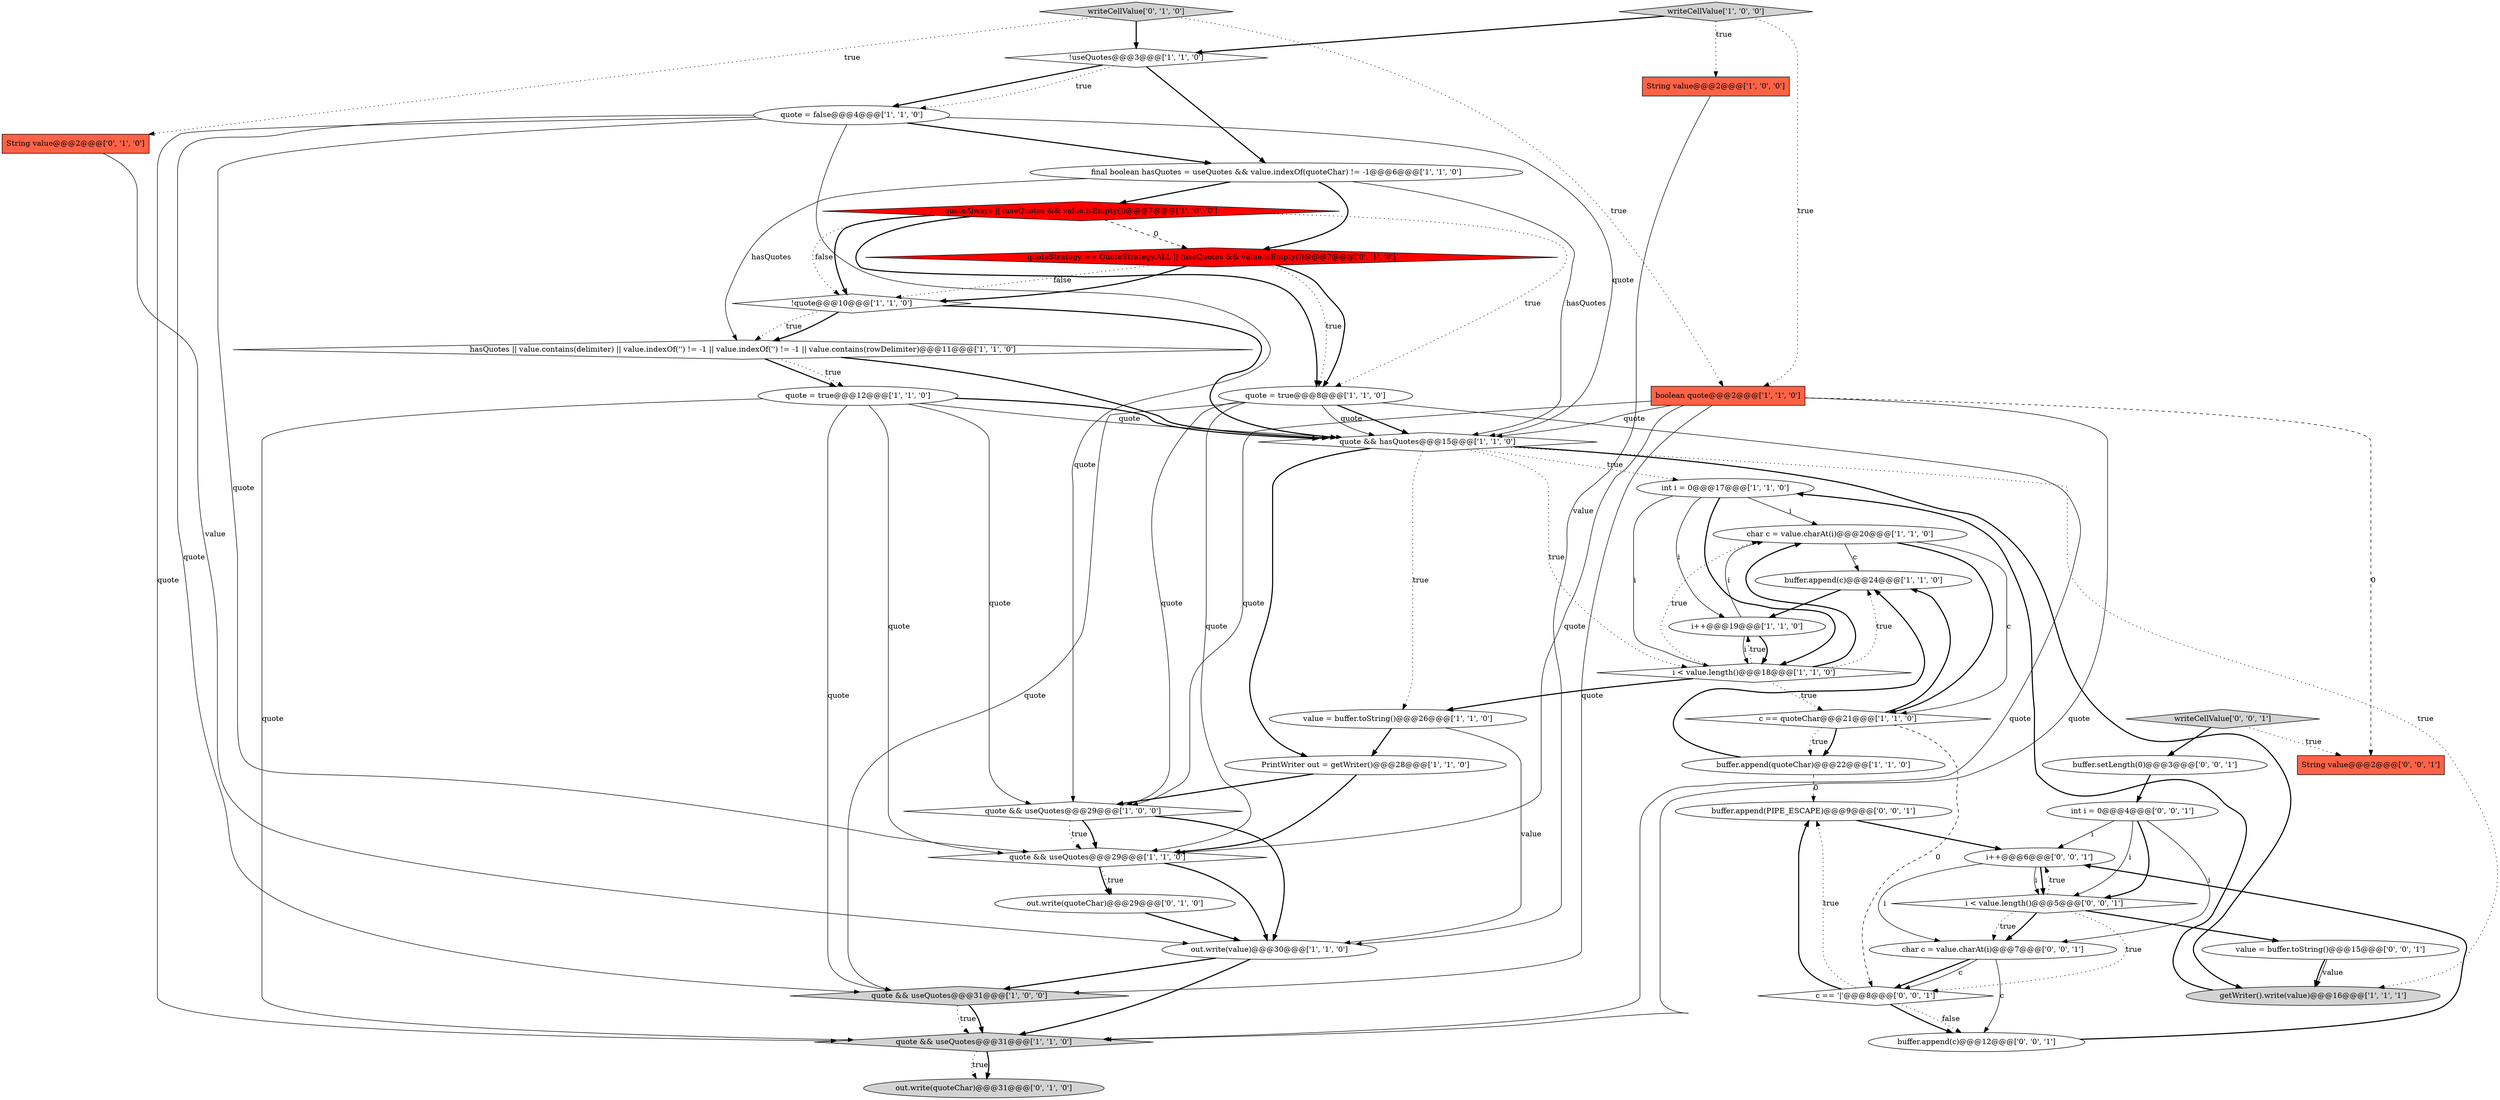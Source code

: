 digraph {
11 [style = filled, label = "quote && useQuotes@@@29@@@['1', '1', '0']", fillcolor = white, shape = diamond image = "AAA0AAABBB1BBB"];
7 [style = filled, label = "quote && useQuotes@@@31@@@['1', '0', '0']", fillcolor = lightgray, shape = diamond image = "AAA0AAABBB1BBB"];
15 [style = filled, label = "writeCellValue['1', '0', '0']", fillcolor = lightgray, shape = diamond image = "AAA0AAABBB1BBB"];
36 [style = filled, label = "buffer.append(PIPE_ESCAPE)@@@9@@@['0', '0', '1']", fillcolor = white, shape = ellipse image = "AAA0AAABBB3BBB"];
35 [style = filled, label = "i < value.length()@@@5@@@['0', '0', '1']", fillcolor = white, shape = diamond image = "AAA0AAABBB3BBB"];
12 [style = filled, label = "hasQuotes || value.contains(delimiter) || value.indexOf('') != -1 || value.indexOf('') != -1 || value.contains(rowDelimiter)@@@11@@@['1', '1', '0']", fillcolor = white, shape = diamond image = "AAA0AAABBB1BBB"];
21 [style = filled, label = "!quote@@@10@@@['1', '1', '0']", fillcolor = white, shape = diamond image = "AAA0AAABBB1BBB"];
38 [style = filled, label = "char c = value.charAt(i)@@@7@@@['0', '0', '1']", fillcolor = white, shape = ellipse image = "AAA0AAABBB3BBB"];
39 [style = filled, label = "buffer.append(c)@@@12@@@['0', '0', '1']", fillcolor = white, shape = ellipse image = "AAA0AAABBB3BBB"];
31 [style = filled, label = "writeCellValue['0', '1', '0']", fillcolor = lightgray, shape = diamond image = "AAA0AAABBB2BBB"];
30 [style = filled, label = "out.write(quoteChar)@@@29@@@['0', '1', '0']", fillcolor = white, shape = ellipse image = "AAA0AAABBB2BBB"];
14 [style = filled, label = "buffer.append(quoteChar)@@@22@@@['1', '1', '0']", fillcolor = white, shape = ellipse image = "AAA0AAABBB1BBB"];
17 [style = filled, label = "boolean quote@@@2@@@['1', '1', '0']", fillcolor = tomato, shape = box image = "AAA0AAABBB1BBB"];
5 [style = filled, label = "out.write(value)@@@30@@@['1', '1', '0']", fillcolor = white, shape = ellipse image = "AAA0AAABBB1BBB"];
25 [style = filled, label = "value = buffer.toString()@@@26@@@['1', '1', '0']", fillcolor = white, shape = ellipse image = "AAA0AAABBB1BBB"];
18 [style = filled, label = "quote = true@@@12@@@['1', '1', '0']", fillcolor = white, shape = ellipse image = "AAA0AAABBB1BBB"];
37 [style = filled, label = "value = buffer.toString()@@@15@@@['0', '0', '1']", fillcolor = white, shape = ellipse image = "AAA0AAABBB3BBB"];
10 [style = filled, label = "int i = 0@@@17@@@['1', '1', '0']", fillcolor = white, shape = ellipse image = "AAA0AAABBB1BBB"];
42 [style = filled, label = "c == '|'@@@8@@@['0', '0', '1']", fillcolor = white, shape = diamond image = "AAA0AAABBB3BBB"];
28 [style = filled, label = "String value@@@2@@@['0', '1', '0']", fillcolor = tomato, shape = box image = "AAA0AAABBB2BBB"];
13 [style = filled, label = "quote && useQuotes@@@31@@@['1', '1', '0']", fillcolor = lightgray, shape = diamond image = "AAA0AAABBB1BBB"];
32 [style = filled, label = "int i = 0@@@4@@@['0', '0', '1']", fillcolor = white, shape = ellipse image = "AAA0AAABBB3BBB"];
23 [style = filled, label = "buffer.append(c)@@@24@@@['1', '1', '0']", fillcolor = white, shape = ellipse image = "AAA0AAABBB1BBB"];
27 [style = filled, label = "out.write(quoteChar)@@@31@@@['0', '1', '0']", fillcolor = lightgray, shape = ellipse image = "AAA0AAABBB2BBB"];
6 [style = filled, label = "quote && useQuotes@@@29@@@['1', '0', '0']", fillcolor = white, shape = diamond image = "AAA0AAABBB1BBB"];
40 [style = filled, label = "String value@@@2@@@['0', '0', '1']", fillcolor = tomato, shape = box image = "AAA0AAABBB3BBB"];
19 [style = filled, label = "final boolean hasQuotes = useQuotes && value.indexOf(quoteChar) != -1@@@6@@@['1', '1', '0']", fillcolor = white, shape = ellipse image = "AAA0AAABBB1BBB"];
41 [style = filled, label = "writeCellValue['0', '0', '1']", fillcolor = lightgray, shape = diamond image = "AAA0AAABBB3BBB"];
9 [style = filled, label = "quote && hasQuotes@@@15@@@['1', '1', '0']", fillcolor = white, shape = diamond image = "AAA0AAABBB1BBB"];
22 [style = filled, label = "getWriter().write(value)@@@16@@@['1', '1', '1']", fillcolor = lightgray, shape = ellipse image = "AAA0AAABBB1BBB"];
24 [style = filled, label = "quote = true@@@8@@@['1', '1', '0']", fillcolor = white, shape = ellipse image = "AAA0AAABBB1BBB"];
29 [style = filled, label = "quoteStrategy == QuoteStrategy.ALL || (useQuotes && value.isEmpty())@@@7@@@['0', '1', '0']", fillcolor = red, shape = diamond image = "AAA1AAABBB2BBB"];
16 [style = filled, label = "quote = false@@@4@@@['1', '1', '0']", fillcolor = white, shape = ellipse image = "AAA0AAABBB1BBB"];
3 [style = filled, label = "PrintWriter out = getWriter()@@@28@@@['1', '1', '0']", fillcolor = white, shape = ellipse image = "AAA0AAABBB1BBB"];
4 [style = filled, label = "quoteAlways || (useQuotes && value.isEmpty())@@@7@@@['1', '0', '0']", fillcolor = red, shape = diamond image = "AAA1AAABBB1BBB"];
33 [style = filled, label = "i++@@@6@@@['0', '0', '1']", fillcolor = white, shape = ellipse image = "AAA0AAABBB3BBB"];
8 [style = filled, label = "char c = value.charAt(i)@@@20@@@['1', '1', '0']", fillcolor = white, shape = ellipse image = "AAA0AAABBB1BBB"];
34 [style = filled, label = "buffer.setLength(0)@@@3@@@['0', '0', '1']", fillcolor = white, shape = ellipse image = "AAA0AAABBB3BBB"];
1 [style = filled, label = "String value@@@2@@@['1', '0', '0']", fillcolor = tomato, shape = box image = "AAA0AAABBB1BBB"];
0 [style = filled, label = "c == quoteChar@@@21@@@['1', '1', '0']", fillcolor = white, shape = diamond image = "AAA0AAABBB1BBB"];
26 [style = filled, label = "i++@@@19@@@['1', '1', '0']", fillcolor = white, shape = ellipse image = "AAA0AAABBB1BBB"];
2 [style = filled, label = "!useQuotes@@@3@@@['1', '1', '0']", fillcolor = white, shape = diamond image = "AAA0AAABBB1BBB"];
20 [style = filled, label = "i < value.length()@@@18@@@['1', '1', '0']", fillcolor = white, shape = diamond image = "AAA0AAABBB1BBB"];
24->13 [style = solid, label="quote"];
18->11 [style = solid, label="quote"];
21->12 [style = dotted, label="true"];
32->35 [style = bold, label=""];
13->27 [style = dotted, label="true"];
20->0 [style = dotted, label="true"];
35->42 [style = dotted, label="true"];
12->9 [style = bold, label=""];
38->42 [style = bold, label=""];
36->33 [style = bold, label=""];
17->9 [style = solid, label="quote"];
8->0 [style = bold, label=""];
0->14 [style = bold, label=""];
41->40 [style = dotted, label="true"];
0->42 [style = dashed, label="0"];
38->42 [style = solid, label="c"];
31->28 [style = dotted, label="true"];
35->37 [style = bold, label=""];
6->11 [style = bold, label=""];
12->18 [style = bold, label=""];
25->5 [style = solid, label="value"];
34->32 [style = bold, label=""];
4->24 [style = dotted, label="true"];
35->38 [style = bold, label=""];
6->11 [style = dotted, label="true"];
18->7 [style = solid, label="quote"];
24->11 [style = solid, label="quote"];
10->20 [style = solid, label="i"];
17->6 [style = solid, label="quote"];
2->16 [style = bold, label=""];
10->8 [style = solid, label="i"];
7->13 [style = dotted, label="true"];
17->13 [style = solid, label="quote"];
20->26 [style = dotted, label="true"];
25->3 [style = bold, label=""];
42->36 [style = dotted, label="true"];
4->21 [style = bold, label=""];
35->38 [style = dotted, label="true"];
3->11 [style = bold, label=""];
17->11 [style = solid, label="quote"];
31->2 [style = bold, label=""];
12->18 [style = dotted, label="true"];
32->33 [style = solid, label="i"];
35->33 [style = dotted, label="true"];
16->19 [style = bold, label=""];
18->13 [style = solid, label="quote"];
20->25 [style = bold, label=""];
15->17 [style = dotted, label="true"];
20->8 [style = bold, label=""];
21->9 [style = bold, label=""];
0->23 [style = bold, label=""];
16->11 [style = solid, label="quote"];
33->35 [style = solid, label="i"];
31->17 [style = dotted, label="true"];
18->9 [style = bold, label=""];
5->7 [style = bold, label=""];
0->14 [style = dotted, label="true"];
24->7 [style = solid, label="quote"];
9->10 [style = dotted, label="true"];
11->30 [style = bold, label=""];
26->20 [style = bold, label=""];
9->22 [style = bold, label=""];
4->24 [style = bold, label=""];
11->30 [style = dotted, label="true"];
19->29 [style = bold, label=""];
26->20 [style = solid, label="i"];
42->39 [style = bold, label=""];
28->5 [style = solid, label="value"];
32->35 [style = solid, label="i"];
3->6 [style = bold, label=""];
19->12 [style = solid, label="hasQuotes"];
8->0 [style = solid, label="c"];
37->22 [style = solid, label="value"];
29->21 [style = bold, label=""];
39->33 [style = bold, label=""];
21->12 [style = bold, label=""];
18->9 [style = solid, label="quote"];
38->39 [style = solid, label="c"];
6->5 [style = bold, label=""];
11->5 [style = bold, label=""];
37->22 [style = bold, label=""];
13->27 [style = bold, label=""];
1->5 [style = solid, label="value"];
14->23 [style = bold, label=""];
16->6 [style = solid, label="quote"];
30->5 [style = bold, label=""];
5->13 [style = bold, label=""];
9->20 [style = dotted, label="true"];
20->23 [style = dotted, label="true"];
22->10 [style = bold, label=""];
9->3 [style = bold, label=""];
16->7 [style = solid, label="quote"];
9->22 [style = dotted, label="true"];
29->24 [style = dotted, label="true"];
8->23 [style = solid, label="c"];
41->34 [style = bold, label=""];
24->9 [style = bold, label=""];
2->16 [style = dotted, label="true"];
10->26 [style = solid, label="i"];
7->13 [style = bold, label=""];
18->6 [style = solid, label="quote"];
15->2 [style = bold, label=""];
10->20 [style = bold, label=""];
2->19 [style = bold, label=""];
33->35 [style = bold, label=""];
20->8 [style = dotted, label="true"];
19->9 [style = solid, label="hasQuotes"];
23->26 [style = bold, label=""];
24->6 [style = solid, label="quote"];
29->21 [style = dotted, label="false"];
42->36 [style = bold, label=""];
14->36 [style = dashed, label="0"];
9->25 [style = dotted, label="true"];
32->38 [style = solid, label="i"];
17->7 [style = solid, label="quote"];
4->21 [style = dotted, label="false"];
15->1 [style = dotted, label="true"];
17->40 [style = dashed, label="0"];
26->8 [style = solid, label="i"];
24->9 [style = solid, label="quote"];
33->38 [style = solid, label="i"];
16->9 [style = solid, label="quote"];
16->13 [style = solid, label="quote"];
19->4 [style = bold, label=""];
42->39 [style = dotted, label="false"];
4->29 [style = dashed, label="0"];
29->24 [style = bold, label=""];
}
